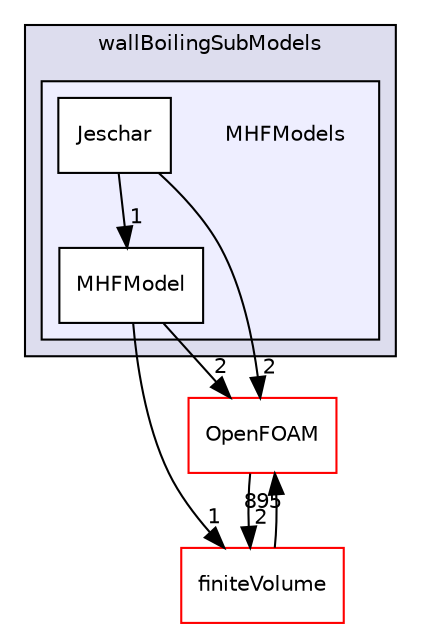 digraph "src/phaseSystemModels/reactingEulerFoam/derivedFvPatchFields/wallBoilingSubModels/MHFModels" {
  bgcolor=transparent;
  compound=true
  node [ fontsize="10", fontname="Helvetica"];
  edge [ labelfontsize="10", labelfontname="Helvetica"];
  subgraph clusterdir_219e4cd0888a98866eae3cdab5a5aa38 {
    graph [ bgcolor="#ddddee", pencolor="black", label="wallBoilingSubModels" fontname="Helvetica", fontsize="10", URL="dir_219e4cd0888a98866eae3cdab5a5aa38.html"]
  subgraph clusterdir_2c7345457953c2594c880e407b7f941c {
    graph [ bgcolor="#eeeeff", pencolor="black", label="" URL="dir_2c7345457953c2594c880e407b7f941c.html"];
    dir_2c7345457953c2594c880e407b7f941c [shape=plaintext label="MHFModels"];
    dir_98dba0ae12b24eb119d76d9925ab4f6c [shape=box label="Jeschar" color="black" fillcolor="white" style="filled" URL="dir_98dba0ae12b24eb119d76d9925ab4f6c.html"];
    dir_4d99320696ee5e44b4a5886e5a2a70b3 [shape=box label="MHFModel" color="black" fillcolor="white" style="filled" URL="dir_4d99320696ee5e44b4a5886e5a2a70b3.html"];
  }
  }
  dir_9bd15774b555cf7259a6fa18f99fe99b [shape=box label="finiteVolume" color="red" URL="dir_9bd15774b555cf7259a6fa18f99fe99b.html"];
  dir_c5473ff19b20e6ec4dfe5c310b3778a8 [shape=box label="OpenFOAM" color="red" URL="dir_c5473ff19b20e6ec4dfe5c310b3778a8.html"];
  dir_4d99320696ee5e44b4a5886e5a2a70b3->dir_9bd15774b555cf7259a6fa18f99fe99b [headlabel="1", labeldistance=1.5 headhref="dir_003028_000814.html"];
  dir_4d99320696ee5e44b4a5886e5a2a70b3->dir_c5473ff19b20e6ec4dfe5c310b3778a8 [headlabel="2", labeldistance=1.5 headhref="dir_003028_002151.html"];
  dir_9bd15774b555cf7259a6fa18f99fe99b->dir_c5473ff19b20e6ec4dfe5c310b3778a8 [headlabel="895", labeldistance=1.5 headhref="dir_000814_002151.html"];
  dir_c5473ff19b20e6ec4dfe5c310b3778a8->dir_9bd15774b555cf7259a6fa18f99fe99b [headlabel="2", labeldistance=1.5 headhref="dir_002151_000814.html"];
  dir_98dba0ae12b24eb119d76d9925ab4f6c->dir_4d99320696ee5e44b4a5886e5a2a70b3 [headlabel="1", labeldistance=1.5 headhref="dir_003027_003028.html"];
  dir_98dba0ae12b24eb119d76d9925ab4f6c->dir_c5473ff19b20e6ec4dfe5c310b3778a8 [headlabel="2", labeldistance=1.5 headhref="dir_003027_002151.html"];
}
